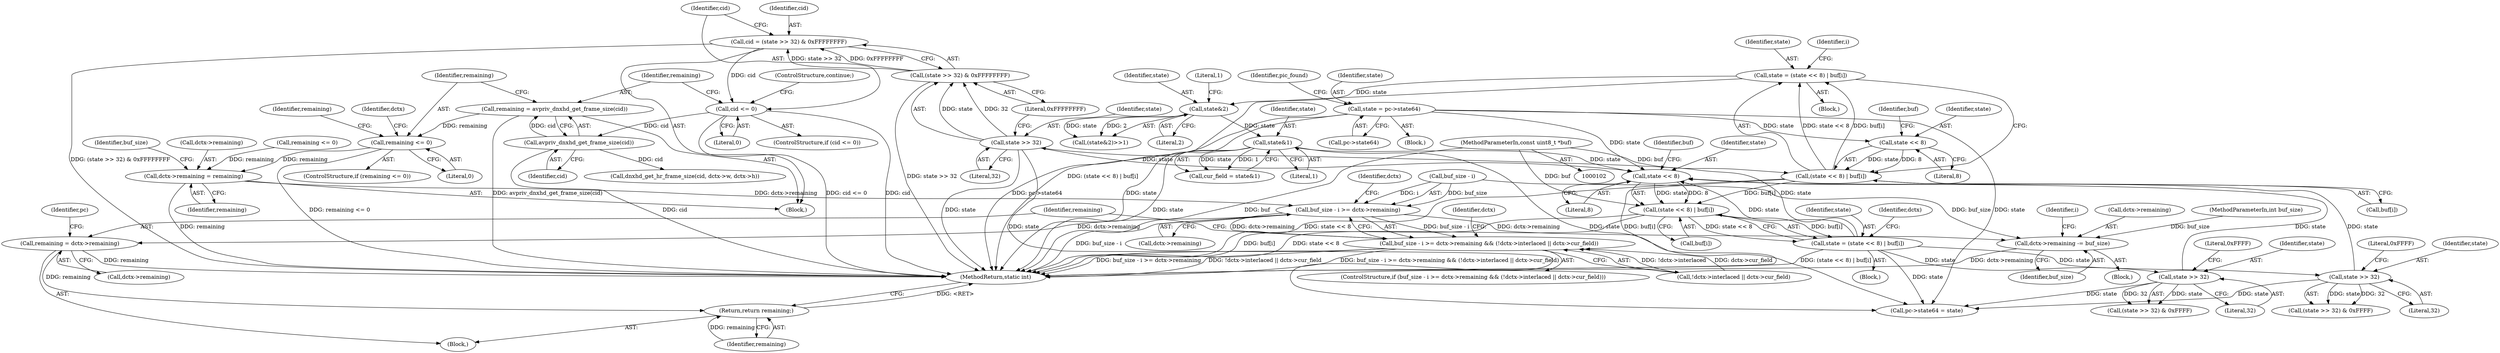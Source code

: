 digraph "0_FFmpeg_31c1c0b46a7021802c3d1d18039fca30dba5a14e@API" {
"1000282" [label="(Call,remaining = avpriv_dnxhd_get_frame_size(cid))"];
"1000284" [label="(Call,avpriv_dnxhd_get_frame_size(cid))"];
"1000278" [label="(Call,cid <= 0)"];
"1000269" [label="(Call,cid = (state >> 32) & 0xFFFFFFFF)"];
"1000271" [label="(Call,(state >> 32) & 0xFFFFFFFF)"];
"1000272" [label="(Call,state >> 32)"];
"1000218" [label="(Call,state = (state << 8) | buf[i])"];
"1000220" [label="(Call,(state << 8) | buf[i])"];
"1000221" [label="(Call,state << 8)"];
"1000239" [label="(Call,state >> 32)"];
"1000180" [label="(Call,state&1)"];
"1000174" [label="(Call,state&2)"];
"1000156" [label="(Call,state = (state << 8) | buf[i])"];
"1000158" [label="(Call,(state << 8) | buf[i])"];
"1000159" [label="(Call,state << 8)"];
"1000115" [label="(Call,state = pc->state64)"];
"1000104" [label="(MethodParameterIn,const uint8_t *buf)"];
"1000256" [label="(Call,state >> 32)"];
"1000287" [label="(Call,remaining <= 0)"];
"1000306" [label="(Call,dctx->remaining = remaining)"];
"1000313" [label="(Call,buf_size - i >= dctx->remaining)"];
"1000312" [label="(Call,buf_size - i >= dctx->remaining && (!dctx->interlaced || dctx->cur_field))"];
"1000330" [label="(Call,remaining = dctx->remaining)"];
"1000366" [label="(Return,return remaining;)"];
"1000370" [label="(Call,dctx->remaining -= buf_size)"];
"1000307" [label="(Call,dctx->remaining)"];
"1000162" [label="(Call,buf[i])"];
"1000160" [label="(Identifier,state)"];
"1000287" [label="(Call,remaining <= 0)"];
"1000156" [label="(Call,state = (state << 8) | buf[i])"];
"1000277" [label="(ControlStructure,if (cid <= 0))"];
"1000330" [label="(Call,remaining = dctx->remaining)"];
"1000302" [label="(Call,remaining <= 0)"];
"1000269" [label="(Call,cid = (state >> 32) & 0xFFFFFFFF)"];
"1000212" [label="(Identifier,i)"];
"1000157" [label="(Identifier,state)"];
"1000218" [label="(Call,state = (state << 8) | buf[i])"];
"1000223" [label="(Literal,8)"];
"1000242" [label="(Literal,0xFFFF)"];
"1000272" [label="(Call,state >> 32)"];
"1000159" [label="(Call,state << 8)"];
"1000255" [label="(Call,(state >> 32) & 0xFFFF)"];
"1000454" [label="(MethodReturn,static int)"];
"1000221" [label="(Call,state << 8)"];
"1000267" [label="(Block,)"];
"1000106" [label="(Block,)"];
"1000328" [label="(Block,)"];
"1000225" [label="(Identifier,buf)"];
"1000314" [label="(Call,buf_size - i)"];
"1000281" [label="(ControlStructure,continue;)"];
"1000117" [label="(Call,pc->state64)"];
"1000320" [label="(Call,!dctx->interlaced || dctx->cur_field)"];
"1000181" [label="(Identifier,state)"];
"1000274" [label="(Literal,32)"];
"1000174" [label="(Call,state&2)"];
"1000288" [label="(Identifier,remaining)"];
"1000372" [label="(Identifier,dctx)"];
"1000176" [label="(Literal,2)"];
"1000258" [label="(Literal,32)"];
"1000273" [label="(Identifier,state)"];
"1000213" [label="(Block,)"];
"1000323" [label="(Identifier,dctx)"];
"1000306" [label="(Call,dctx->remaining = remaining)"];
"1000122" [label="(Identifier,pic_found)"];
"1000224" [label="(Call,buf[i])"];
"1000241" [label="(Literal,32)"];
"1000175" [label="(Identifier,state)"];
"1000178" [label="(Call,cur_field = state&1)"];
"1000311" [label="(ControlStructure,if (buf_size - i >= dctx->remaining && (!dctx->interlaced || dctx->cur_field)))"];
"1000292" [label="(Identifier,remaining)"];
"1000270" [label="(Identifier,cid)"];
"1000275" [label="(Literal,0xFFFFFFFF)"];
"1000284" [label="(Call,avpriv_dnxhd_get_frame_size(cid))"];
"1000161" [label="(Literal,8)"];
"1000367" [label="(Identifier,remaining)"];
"1000371" [label="(Call,dctx->remaining)"];
"1000115" [label="(Call,state = pc->state64)"];
"1000286" [label="(ControlStructure,if (remaining <= 0))"];
"1000331" [label="(Identifier,remaining)"];
"1000337" [label="(Identifier,pc)"];
"1000173" [label="(Call,(state&2)>>1)"];
"1000437" [label="(Call,pc->state64 = state)"];
"1000222" [label="(Identifier,state)"];
"1000259" [label="(Literal,0xFFFF)"];
"1000315" [label="(Identifier,buf_size)"];
"1000240" [label="(Identifier,state)"];
"1000280" [label="(Literal,0)"];
"1000283" [label="(Identifier,remaining)"];
"1000289" [label="(Literal,0)"];
"1000219" [label="(Identifier,state)"];
"1000370" [label="(Call,dctx->remaining -= buf_size)"];
"1000332" [label="(Call,dctx->remaining)"];
"1000177" [label="(Literal,1)"];
"1000105" [label="(MethodParameterIn,int buf_size)"];
"1000182" [label="(Literal,1)"];
"1000257" [label="(Identifier,state)"];
"1000104" [label="(MethodParameterIn,const uint8_t *buf)"];
"1000278" [label="(Call,cid <= 0)"];
"1000279" [label="(Identifier,cid)"];
"1000256" [label="(Call,state >> 32)"];
"1000271" [label="(Call,(state >> 32) & 0xFFFFFFFF)"];
"1000369" [label="(Block,)"];
"1000285" [label="(Identifier,cid)"];
"1000312" [label="(Call,buf_size - i >= dctx->remaining && (!dctx->interlaced || dctx->cur_field))"];
"1000238" [label="(Call,(state >> 32) & 0xFFFF)"];
"1000308" [label="(Identifier,dctx)"];
"1000167" [label="(Identifier,i)"];
"1000317" [label="(Call,dctx->remaining)"];
"1000180" [label="(Call,state&1)"];
"1000374" [label="(Identifier,buf_size)"];
"1000282" [label="(Call,remaining = avpriv_dnxhd_get_frame_size(cid))"];
"1000163" [label="(Identifier,buf)"];
"1000313" [label="(Call,buf_size - i >= dctx->remaining)"];
"1000310" [label="(Identifier,remaining)"];
"1000293" [label="(Call,dnxhd_get_hr_frame_size(cid, dctx->w, dctx->h))"];
"1000155" [label="(Block,)"];
"1000116" [label="(Identifier,state)"];
"1000158" [label="(Call,(state << 8) | buf[i])"];
"1000220" [label="(Call,(state << 8) | buf[i])"];
"1000230" [label="(Identifier,dctx)"];
"1000366" [label="(Return,return remaining;)"];
"1000239" [label="(Call,state >> 32)"];
"1000282" -> "1000267"  [label="AST: "];
"1000282" -> "1000284"  [label="CFG: "];
"1000283" -> "1000282"  [label="AST: "];
"1000284" -> "1000282"  [label="AST: "];
"1000288" -> "1000282"  [label="CFG: "];
"1000282" -> "1000454"  [label="DDG: avpriv_dnxhd_get_frame_size(cid)"];
"1000284" -> "1000282"  [label="DDG: cid"];
"1000282" -> "1000287"  [label="DDG: remaining"];
"1000284" -> "1000285"  [label="CFG: "];
"1000285" -> "1000284"  [label="AST: "];
"1000284" -> "1000454"  [label="DDG: cid"];
"1000278" -> "1000284"  [label="DDG: cid"];
"1000284" -> "1000293"  [label="DDG: cid"];
"1000278" -> "1000277"  [label="AST: "];
"1000278" -> "1000280"  [label="CFG: "];
"1000279" -> "1000278"  [label="AST: "];
"1000280" -> "1000278"  [label="AST: "];
"1000281" -> "1000278"  [label="CFG: "];
"1000283" -> "1000278"  [label="CFG: "];
"1000278" -> "1000454"  [label="DDG: cid <= 0"];
"1000278" -> "1000454"  [label="DDG: cid"];
"1000269" -> "1000278"  [label="DDG: cid"];
"1000269" -> "1000267"  [label="AST: "];
"1000269" -> "1000271"  [label="CFG: "];
"1000270" -> "1000269"  [label="AST: "];
"1000271" -> "1000269"  [label="AST: "];
"1000279" -> "1000269"  [label="CFG: "];
"1000269" -> "1000454"  [label="DDG: (state >> 32) & 0xFFFFFFFF"];
"1000271" -> "1000269"  [label="DDG: state >> 32"];
"1000271" -> "1000269"  [label="DDG: 0xFFFFFFFF"];
"1000271" -> "1000275"  [label="CFG: "];
"1000272" -> "1000271"  [label="AST: "];
"1000275" -> "1000271"  [label="AST: "];
"1000271" -> "1000454"  [label="DDG: state >> 32"];
"1000272" -> "1000271"  [label="DDG: state"];
"1000272" -> "1000271"  [label="DDG: 32"];
"1000272" -> "1000274"  [label="CFG: "];
"1000273" -> "1000272"  [label="AST: "];
"1000274" -> "1000272"  [label="AST: "];
"1000275" -> "1000272"  [label="CFG: "];
"1000272" -> "1000454"  [label="DDG: state"];
"1000272" -> "1000221"  [label="DDG: state"];
"1000218" -> "1000272"  [label="DDG: state"];
"1000272" -> "1000437"  [label="DDG: state"];
"1000218" -> "1000213"  [label="AST: "];
"1000218" -> "1000220"  [label="CFG: "];
"1000219" -> "1000218"  [label="AST: "];
"1000220" -> "1000218"  [label="AST: "];
"1000230" -> "1000218"  [label="CFG: "];
"1000218" -> "1000454"  [label="DDG: (state << 8) | buf[i]"];
"1000220" -> "1000218"  [label="DDG: state << 8"];
"1000220" -> "1000218"  [label="DDG: buf[i]"];
"1000218" -> "1000221"  [label="DDG: state"];
"1000218" -> "1000239"  [label="DDG: state"];
"1000218" -> "1000256"  [label="DDG: state"];
"1000218" -> "1000437"  [label="DDG: state"];
"1000220" -> "1000224"  [label="CFG: "];
"1000221" -> "1000220"  [label="AST: "];
"1000224" -> "1000220"  [label="AST: "];
"1000220" -> "1000454"  [label="DDG: state << 8"];
"1000220" -> "1000454"  [label="DDG: buf[i]"];
"1000221" -> "1000220"  [label="DDG: state"];
"1000221" -> "1000220"  [label="DDG: 8"];
"1000158" -> "1000220"  [label="DDG: buf[i]"];
"1000104" -> "1000220"  [label="DDG: buf"];
"1000221" -> "1000223"  [label="CFG: "];
"1000222" -> "1000221"  [label="AST: "];
"1000223" -> "1000221"  [label="AST: "];
"1000225" -> "1000221"  [label="CFG: "];
"1000239" -> "1000221"  [label="DDG: state"];
"1000180" -> "1000221"  [label="DDG: state"];
"1000256" -> "1000221"  [label="DDG: state"];
"1000115" -> "1000221"  [label="DDG: state"];
"1000239" -> "1000238"  [label="AST: "];
"1000239" -> "1000241"  [label="CFG: "];
"1000240" -> "1000239"  [label="AST: "];
"1000241" -> "1000239"  [label="AST: "];
"1000242" -> "1000239"  [label="CFG: "];
"1000239" -> "1000238"  [label="DDG: state"];
"1000239" -> "1000238"  [label="DDG: 32"];
"1000239" -> "1000437"  [label="DDG: state"];
"1000180" -> "1000178"  [label="AST: "];
"1000180" -> "1000182"  [label="CFG: "];
"1000181" -> "1000180"  [label="AST: "];
"1000182" -> "1000180"  [label="AST: "];
"1000178" -> "1000180"  [label="CFG: "];
"1000180" -> "1000454"  [label="DDG: state"];
"1000180" -> "1000178"  [label="DDG: state"];
"1000180" -> "1000178"  [label="DDG: 1"];
"1000174" -> "1000180"  [label="DDG: state"];
"1000180" -> "1000437"  [label="DDG: state"];
"1000174" -> "1000173"  [label="AST: "];
"1000174" -> "1000176"  [label="CFG: "];
"1000175" -> "1000174"  [label="AST: "];
"1000176" -> "1000174"  [label="AST: "];
"1000177" -> "1000174"  [label="CFG: "];
"1000174" -> "1000173"  [label="DDG: state"];
"1000174" -> "1000173"  [label="DDG: 2"];
"1000156" -> "1000174"  [label="DDG: state"];
"1000156" -> "1000155"  [label="AST: "];
"1000156" -> "1000158"  [label="CFG: "];
"1000157" -> "1000156"  [label="AST: "];
"1000158" -> "1000156"  [label="AST: "];
"1000167" -> "1000156"  [label="CFG: "];
"1000156" -> "1000454"  [label="DDG: (state << 8) | buf[i]"];
"1000158" -> "1000156"  [label="DDG: state << 8"];
"1000158" -> "1000156"  [label="DDG: buf[i]"];
"1000158" -> "1000162"  [label="CFG: "];
"1000159" -> "1000158"  [label="AST: "];
"1000162" -> "1000158"  [label="AST: "];
"1000158" -> "1000454"  [label="DDG: state << 8"];
"1000158" -> "1000454"  [label="DDG: buf[i]"];
"1000159" -> "1000158"  [label="DDG: state"];
"1000159" -> "1000158"  [label="DDG: 8"];
"1000104" -> "1000158"  [label="DDG: buf"];
"1000159" -> "1000161"  [label="CFG: "];
"1000160" -> "1000159"  [label="AST: "];
"1000161" -> "1000159"  [label="AST: "];
"1000163" -> "1000159"  [label="CFG: "];
"1000115" -> "1000159"  [label="DDG: state"];
"1000115" -> "1000106"  [label="AST: "];
"1000115" -> "1000117"  [label="CFG: "];
"1000116" -> "1000115"  [label="AST: "];
"1000117" -> "1000115"  [label="AST: "];
"1000122" -> "1000115"  [label="CFG: "];
"1000115" -> "1000454"  [label="DDG: pc->state64"];
"1000115" -> "1000454"  [label="DDG: state"];
"1000115" -> "1000437"  [label="DDG: state"];
"1000104" -> "1000102"  [label="AST: "];
"1000104" -> "1000454"  [label="DDG: buf"];
"1000256" -> "1000255"  [label="AST: "];
"1000256" -> "1000258"  [label="CFG: "];
"1000257" -> "1000256"  [label="AST: "];
"1000258" -> "1000256"  [label="AST: "];
"1000259" -> "1000256"  [label="CFG: "];
"1000256" -> "1000255"  [label="DDG: state"];
"1000256" -> "1000255"  [label="DDG: 32"];
"1000256" -> "1000437"  [label="DDG: state"];
"1000287" -> "1000286"  [label="AST: "];
"1000287" -> "1000289"  [label="CFG: "];
"1000288" -> "1000287"  [label="AST: "];
"1000289" -> "1000287"  [label="AST: "];
"1000292" -> "1000287"  [label="CFG: "];
"1000308" -> "1000287"  [label="CFG: "];
"1000287" -> "1000454"  [label="DDG: remaining <= 0"];
"1000287" -> "1000306"  [label="DDG: remaining"];
"1000306" -> "1000267"  [label="AST: "];
"1000306" -> "1000310"  [label="CFG: "];
"1000307" -> "1000306"  [label="AST: "];
"1000310" -> "1000306"  [label="AST: "];
"1000315" -> "1000306"  [label="CFG: "];
"1000306" -> "1000454"  [label="DDG: remaining"];
"1000302" -> "1000306"  [label="DDG: remaining"];
"1000306" -> "1000313"  [label="DDG: dctx->remaining"];
"1000313" -> "1000312"  [label="AST: "];
"1000313" -> "1000317"  [label="CFG: "];
"1000314" -> "1000313"  [label="AST: "];
"1000317" -> "1000313"  [label="AST: "];
"1000323" -> "1000313"  [label="CFG: "];
"1000312" -> "1000313"  [label="CFG: "];
"1000313" -> "1000454"  [label="DDG: buf_size - i"];
"1000313" -> "1000312"  [label="DDG: buf_size - i"];
"1000313" -> "1000312"  [label="DDG: dctx->remaining"];
"1000314" -> "1000313"  [label="DDG: buf_size"];
"1000314" -> "1000313"  [label="DDG: i"];
"1000313" -> "1000330"  [label="DDG: dctx->remaining"];
"1000313" -> "1000370"  [label="DDG: dctx->remaining"];
"1000312" -> "1000311"  [label="AST: "];
"1000312" -> "1000320"  [label="CFG: "];
"1000320" -> "1000312"  [label="AST: "];
"1000331" -> "1000312"  [label="CFG: "];
"1000372" -> "1000312"  [label="CFG: "];
"1000312" -> "1000454"  [label="DDG: buf_size - i >= dctx->remaining && (!dctx->interlaced || dctx->cur_field)"];
"1000312" -> "1000454"  [label="DDG: buf_size - i >= dctx->remaining"];
"1000312" -> "1000454"  [label="DDG: !dctx->interlaced || dctx->cur_field"];
"1000320" -> "1000312"  [label="DDG: !dctx->interlaced"];
"1000320" -> "1000312"  [label="DDG: dctx->cur_field"];
"1000330" -> "1000328"  [label="AST: "];
"1000330" -> "1000332"  [label="CFG: "];
"1000331" -> "1000330"  [label="AST: "];
"1000332" -> "1000330"  [label="AST: "];
"1000337" -> "1000330"  [label="CFG: "];
"1000330" -> "1000454"  [label="DDG: remaining"];
"1000330" -> "1000366"  [label="DDG: remaining"];
"1000366" -> "1000328"  [label="AST: "];
"1000366" -> "1000367"  [label="CFG: "];
"1000367" -> "1000366"  [label="AST: "];
"1000454" -> "1000366"  [label="CFG: "];
"1000366" -> "1000454"  [label="DDG: <RET>"];
"1000367" -> "1000366"  [label="DDG: remaining"];
"1000370" -> "1000369"  [label="AST: "];
"1000370" -> "1000374"  [label="CFG: "];
"1000371" -> "1000370"  [label="AST: "];
"1000374" -> "1000370"  [label="AST: "];
"1000212" -> "1000370"  [label="CFG: "];
"1000370" -> "1000454"  [label="DDG: dctx->remaining"];
"1000314" -> "1000370"  [label="DDG: buf_size"];
"1000105" -> "1000370"  [label="DDG: buf_size"];
}
